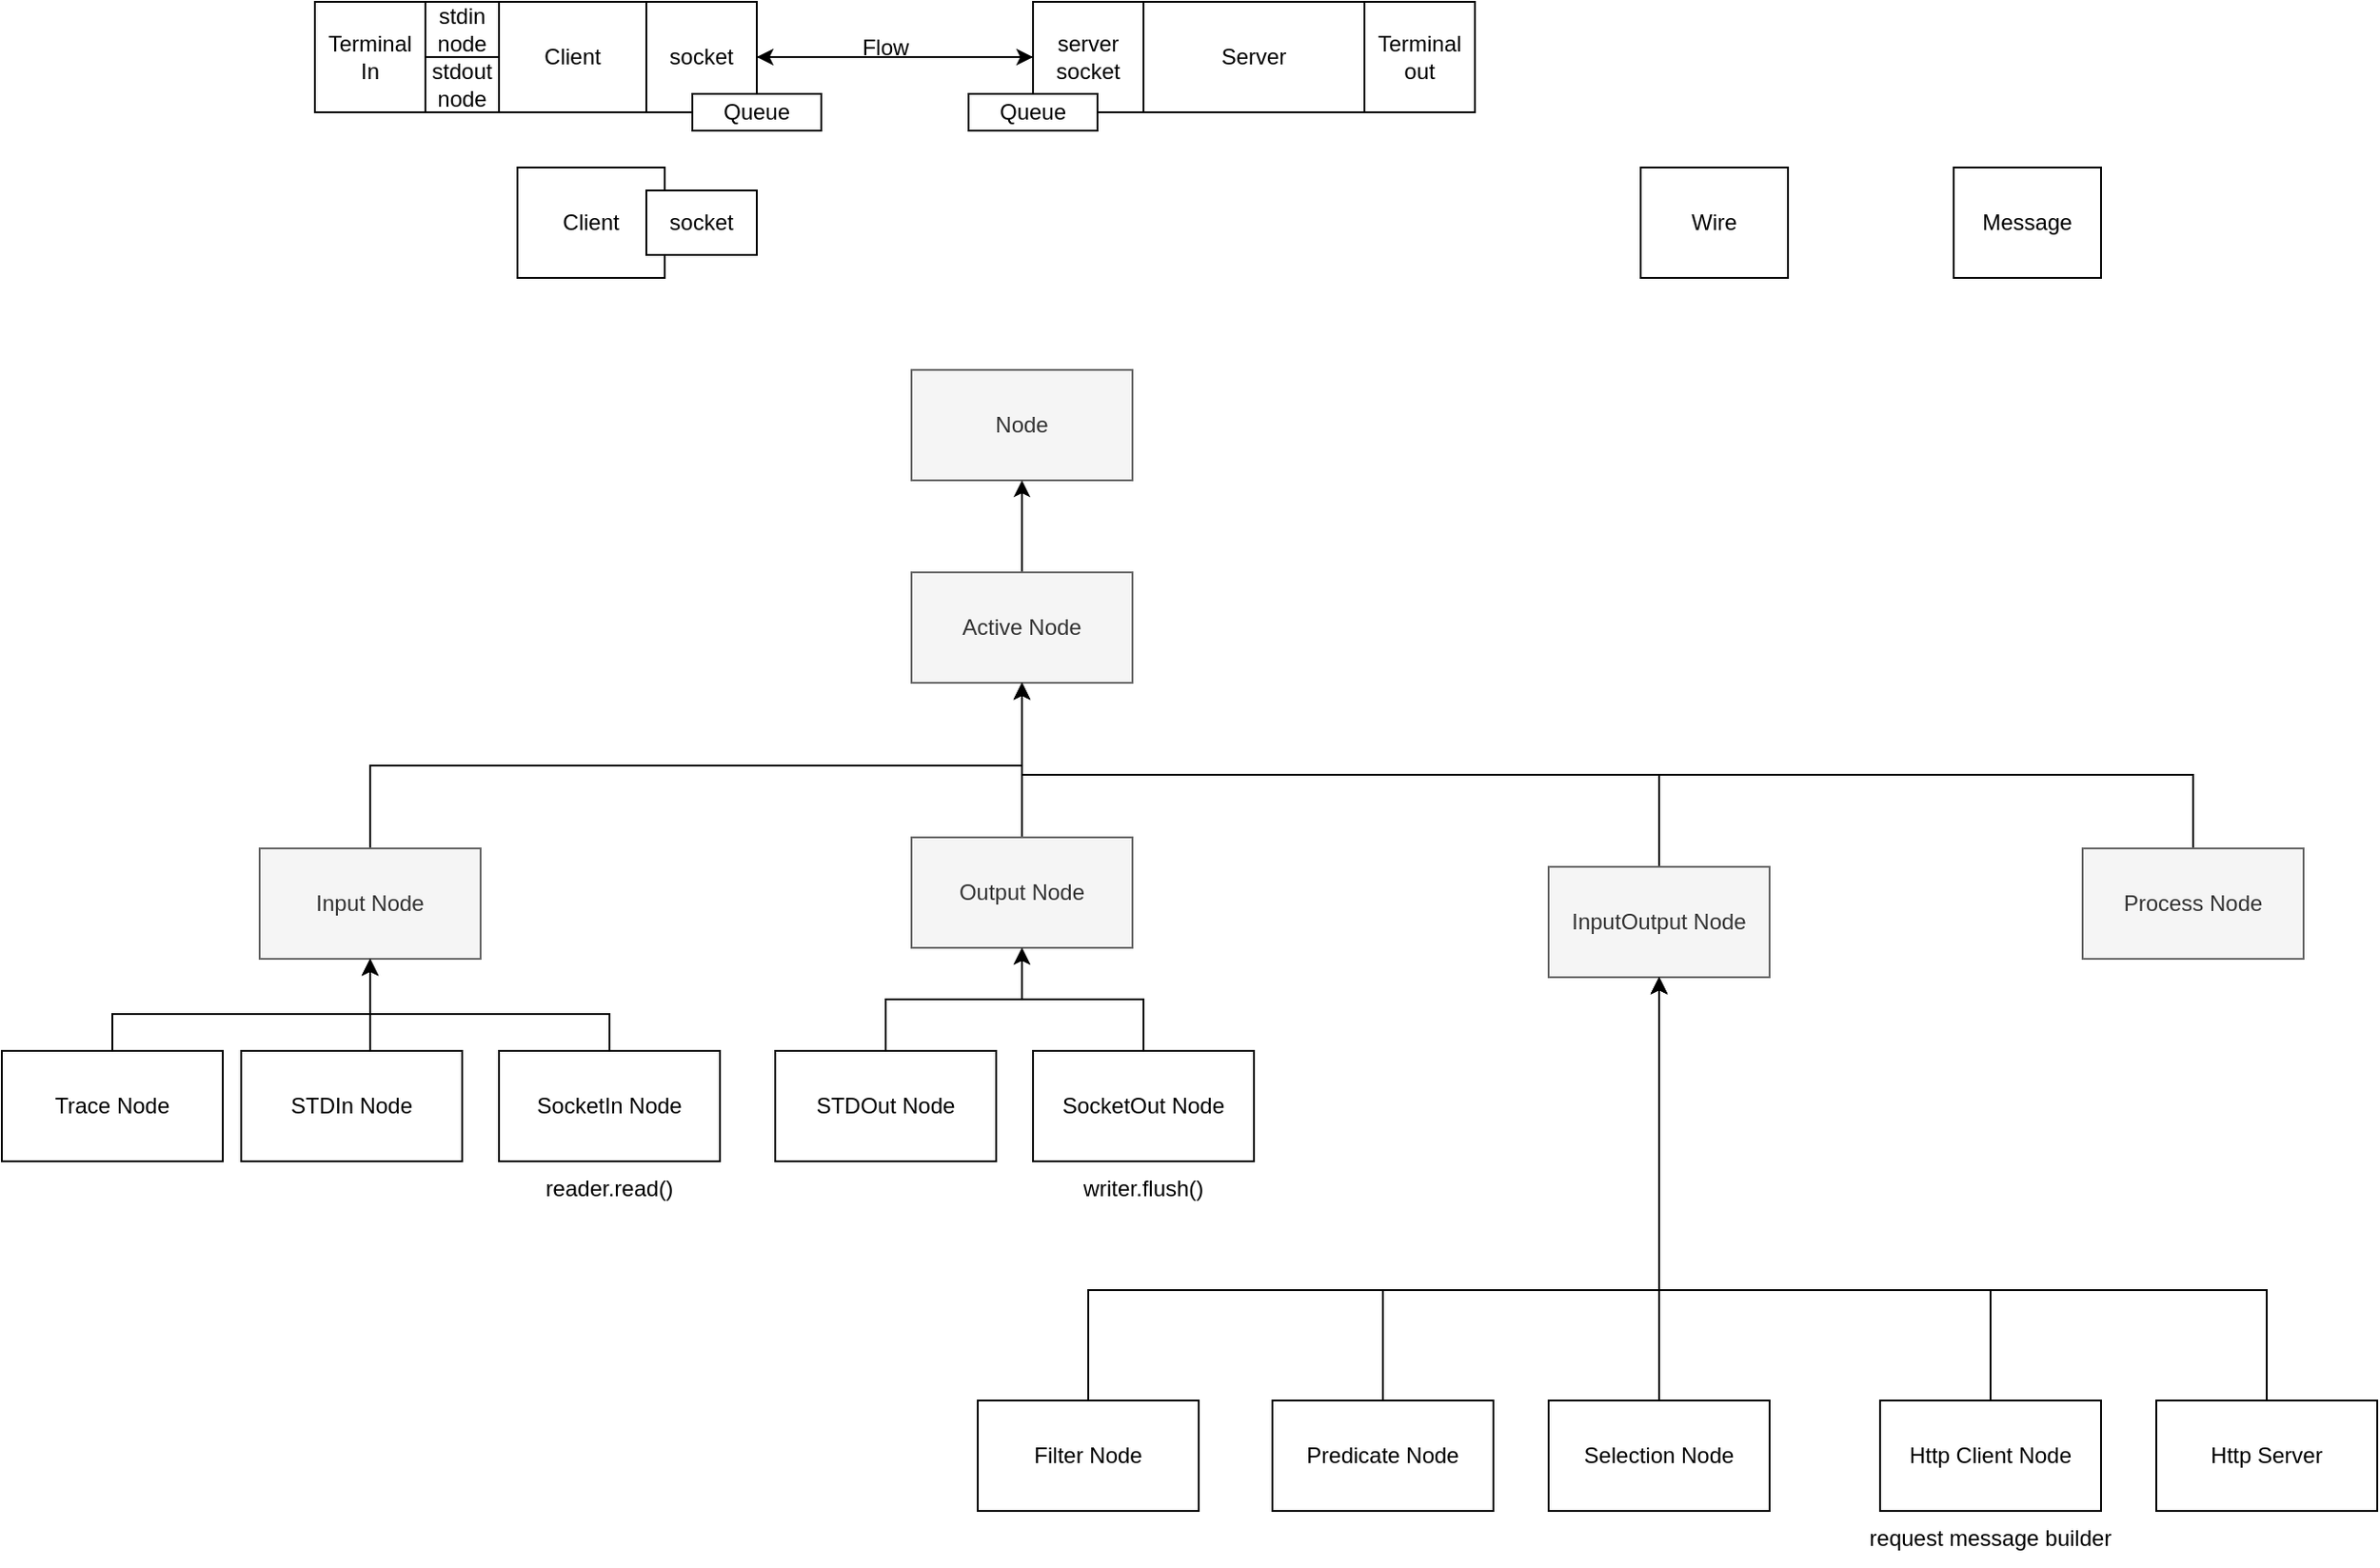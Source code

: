 <mxfile version="22.0.4" type="github">
  <diagram name="페이지-1" id="HDxFREO_OPp5HufmHN-d">
    <mxGraphModel dx="2155" dy="865" grid="1" gridSize="10" guides="1" tooltips="1" connect="1" arrows="1" fold="1" page="1" pageScale="1" pageWidth="827" pageHeight="1169" math="0" shadow="0">
      <root>
        <mxCell id="0" />
        <mxCell id="1" parent="0" />
        <mxCell id="DJnasuDHOr4qNgyVxcK3-1" value="Server" style="rounded=0;whiteSpace=wrap;html=1;" parent="1" vertex="1">
          <mxGeometry x="480" y="70" width="120" height="60" as="geometry" />
        </mxCell>
        <mxCell id="DJnasuDHOr4qNgyVxcK3-2" value="Node" style="rounded=0;whiteSpace=wrap;html=1;fillColor=#f5f5f5;fontColor=#333333;strokeColor=#666666;" parent="1" vertex="1">
          <mxGeometry x="354" y="270" width="120" height="60" as="geometry" />
        </mxCell>
        <mxCell id="DJnasuDHOr4qNgyVxcK3-14" style="edgeStyle=orthogonalEdgeStyle;rounded=0;orthogonalLoop=1;jettySize=auto;html=1;entryX=0.5;entryY=1;entryDx=0;entryDy=0;" parent="1" source="DJnasuDHOr4qNgyVxcK3-3" target="DJnasuDHOr4qNgyVxcK3-2" edge="1">
          <mxGeometry relative="1" as="geometry" />
        </mxCell>
        <mxCell id="DJnasuDHOr4qNgyVxcK3-3" value="Active Node" style="rounded=0;whiteSpace=wrap;html=1;fillColor=#f5f5f5;fontColor=#333333;strokeColor=#666666;" parent="1" vertex="1">
          <mxGeometry x="354" y="380" width="120" height="60" as="geometry" />
        </mxCell>
        <mxCell id="_9afm1GwE0WPz4cdE3SL-2" style="edgeStyle=orthogonalEdgeStyle;rounded=0;orthogonalLoop=1;jettySize=auto;html=1;exitX=0.5;exitY=0;exitDx=0;exitDy=0;entryX=0.5;entryY=1;entryDx=0;entryDy=0;" parent="1" source="DJnasuDHOr4qNgyVxcK3-4" target="DJnasuDHOr4qNgyVxcK3-3" edge="1">
          <mxGeometry relative="1" as="geometry" />
        </mxCell>
        <mxCell id="DJnasuDHOr4qNgyVxcK3-4" value="Input Node" style="rounded=0;whiteSpace=wrap;html=1;fillColor=#f5f5f5;fontColor=#333333;strokeColor=#666666;" parent="1" vertex="1">
          <mxGeometry y="530" width="120" height="60" as="geometry" />
        </mxCell>
        <mxCell id="_9afm1GwE0WPz4cdE3SL-3" style="edgeStyle=orthogonalEdgeStyle;rounded=0;orthogonalLoop=1;jettySize=auto;html=1;exitX=0.5;exitY=0;exitDx=0;exitDy=0;" parent="1" source="DJnasuDHOr4qNgyVxcK3-5" target="DJnasuDHOr4qNgyVxcK3-3" edge="1">
          <mxGeometry relative="1" as="geometry" />
        </mxCell>
        <mxCell id="DJnasuDHOr4qNgyVxcK3-5" value="Output Node" style="rounded=0;whiteSpace=wrap;html=1;fillColor=#f5f5f5;fontColor=#333333;strokeColor=#666666;" parent="1" vertex="1">
          <mxGeometry x="354" y="524" width="120" height="60" as="geometry" />
        </mxCell>
        <mxCell id="_9afm1GwE0WPz4cdE3SL-5" style="edgeStyle=orthogonalEdgeStyle;rounded=0;orthogonalLoop=1;jettySize=auto;html=1;exitX=0.5;exitY=0;exitDx=0;exitDy=0;" parent="1" source="DJnasuDHOr4qNgyVxcK3-6" target="DJnasuDHOr4qNgyVxcK3-3" edge="1">
          <mxGeometry relative="1" as="geometry">
            <Array as="points">
              <mxPoint x="1050" y="490" />
              <mxPoint x="414" y="490" />
            </Array>
          </mxGeometry>
        </mxCell>
        <mxCell id="DJnasuDHOr4qNgyVxcK3-6" value="Process Node" style="rounded=0;whiteSpace=wrap;html=1;fillColor=#f5f5f5;fontColor=#333333;strokeColor=#666666;" parent="1" vertex="1">
          <mxGeometry x="990" y="530" width="120" height="60" as="geometry" />
        </mxCell>
        <mxCell id="BAWsP3CoqttX7D4WCgfm-10" style="edgeStyle=orthogonalEdgeStyle;rounded=0;orthogonalLoop=1;jettySize=auto;html=1;entryX=0.5;entryY=1;entryDx=0;entryDy=0;exitX=0.5;exitY=0;exitDx=0;exitDy=0;" edge="1" parent="1" source="DJnasuDHOr4qNgyVxcK3-7" target="DJnasuDHOr4qNgyVxcK3-4">
          <mxGeometry relative="1" as="geometry">
            <Array as="points">
              <mxPoint x="-80" y="620" />
              <mxPoint x="60" y="620" />
            </Array>
          </mxGeometry>
        </mxCell>
        <mxCell id="DJnasuDHOr4qNgyVxcK3-7" value="Trace Node" style="rounded=0;whiteSpace=wrap;html=1;" parent="1" vertex="1">
          <mxGeometry x="-140" y="640" width="120" height="60" as="geometry" />
        </mxCell>
        <mxCell id="DJnasuDHOr4qNgyVxcK3-15" value="Client" style="rounded=0;whiteSpace=wrap;html=1;" parent="1" vertex="1">
          <mxGeometry x="130" y="70" width="80" height="60" as="geometry" />
        </mxCell>
        <mxCell id="DJnasuDHOr4qNgyVxcK3-19" style="edgeStyle=orthogonalEdgeStyle;rounded=0;orthogonalLoop=1;jettySize=auto;html=1;entryX=0;entryY=0.5;entryDx=0;entryDy=0;" parent="1" source="DJnasuDHOr4qNgyVxcK3-16" target="DJnasuDHOr4qNgyVxcK3-18" edge="1">
          <mxGeometry relative="1" as="geometry" />
        </mxCell>
        <mxCell id="DJnasuDHOr4qNgyVxcK3-16" value="socket" style="rounded=0;whiteSpace=wrap;html=1;" parent="1" vertex="1">
          <mxGeometry x="210" y="70" width="60" height="60" as="geometry" />
        </mxCell>
        <mxCell id="DJnasuDHOr4qNgyVxcK3-17" value="Terminal In" style="rounded=0;whiteSpace=wrap;html=1;" parent="1" vertex="1">
          <mxGeometry x="30" y="70" width="60" height="60" as="geometry" />
        </mxCell>
        <mxCell id="DJnasuDHOr4qNgyVxcK3-20" style="edgeStyle=orthogonalEdgeStyle;rounded=0;orthogonalLoop=1;jettySize=auto;html=1;entryX=1;entryY=0.5;entryDx=0;entryDy=0;" parent="1" source="DJnasuDHOr4qNgyVxcK3-18" target="DJnasuDHOr4qNgyVxcK3-16" edge="1">
          <mxGeometry relative="1" as="geometry" />
        </mxCell>
        <mxCell id="DJnasuDHOr4qNgyVxcK3-18" value="server socket" style="rounded=0;whiteSpace=wrap;html=1;" parent="1" vertex="1">
          <mxGeometry x="420" y="70" width="60" height="60" as="geometry" />
        </mxCell>
        <mxCell id="DJnasuDHOr4qNgyVxcK3-21" value="Terminal out" style="rounded=0;whiteSpace=wrap;html=1;" parent="1" vertex="1">
          <mxGeometry x="600" y="70" width="60" height="60" as="geometry" />
        </mxCell>
        <mxCell id="DJnasuDHOr4qNgyVxcK3-22" value="stdin node" style="rounded=0;whiteSpace=wrap;html=1;" parent="1" vertex="1">
          <mxGeometry x="90" y="70" width="40" height="30" as="geometry" />
        </mxCell>
        <mxCell id="DJnasuDHOr4qNgyVxcK3-27" value="Flow" style="text;html=1;strokeColor=none;fillColor=none;align=center;verticalAlign=middle;whiteSpace=wrap;rounded=0;" parent="1" vertex="1">
          <mxGeometry x="310" y="90" width="60" height="10" as="geometry" />
        </mxCell>
        <mxCell id="DJnasuDHOr4qNgyVxcK3-29" value="Queue" style="rounded=0;whiteSpace=wrap;html=1;" parent="1" vertex="1">
          <mxGeometry x="235" y="120" width="70" height="20" as="geometry" />
        </mxCell>
        <mxCell id="DJnasuDHOr4qNgyVxcK3-30" value="Queue" style="rounded=0;whiteSpace=wrap;html=1;" parent="1" vertex="1">
          <mxGeometry x="385" y="120" width="70" height="20" as="geometry" />
        </mxCell>
        <mxCell id="DJnasuDHOr4qNgyVxcK3-31" value="Client" style="rounded=0;whiteSpace=wrap;html=1;" parent="1" vertex="1">
          <mxGeometry x="140" y="160" width="80" height="60" as="geometry" />
        </mxCell>
        <mxCell id="DJnasuDHOr4qNgyVxcK3-23" value="stdout node" style="rounded=0;whiteSpace=wrap;html=1;" parent="1" vertex="1">
          <mxGeometry x="90" y="100" width="40" height="30" as="geometry" />
        </mxCell>
        <mxCell id="DJnasuDHOr4qNgyVxcK3-32" value="socket" style="rounded=0;whiteSpace=wrap;html=1;" parent="1" vertex="1">
          <mxGeometry x="210" y="172.5" width="60" height="35" as="geometry" />
        </mxCell>
        <mxCell id="_9afm1GwE0WPz4cdE3SL-4" style="edgeStyle=orthogonalEdgeStyle;rounded=0;orthogonalLoop=1;jettySize=auto;html=1;exitX=0.5;exitY=0;exitDx=0;exitDy=0;" parent="1" source="_9afm1GwE0WPz4cdE3SL-1" target="DJnasuDHOr4qNgyVxcK3-3" edge="1">
          <mxGeometry relative="1" as="geometry" />
        </mxCell>
        <mxCell id="_9afm1GwE0WPz4cdE3SL-1" value="InputOutput Node" style="rounded=0;whiteSpace=wrap;html=1;fillColor=#f5f5f5;fontColor=#333333;strokeColor=#666666;" parent="1" vertex="1">
          <mxGeometry x="700" y="540" width="120" height="60" as="geometry" />
        </mxCell>
        <mxCell id="_9afm1GwE0WPz4cdE3SL-13" style="edgeStyle=orthogonalEdgeStyle;rounded=0;orthogonalLoop=1;jettySize=auto;html=1;exitX=0.5;exitY=0;exitDx=0;exitDy=0;" parent="1" source="_9afm1GwE0WPz4cdE3SL-7" target="DJnasuDHOr4qNgyVxcK3-4" edge="1">
          <mxGeometry relative="1" as="geometry">
            <Array as="points">
              <mxPoint x="60" y="640" />
            </Array>
          </mxGeometry>
        </mxCell>
        <mxCell id="_9afm1GwE0WPz4cdE3SL-7" value="STDIn Node" style="rounded=0;whiteSpace=wrap;html=1;" parent="1" vertex="1">
          <mxGeometry x="-10" y="640" width="120" height="60" as="geometry" />
        </mxCell>
        <mxCell id="_9afm1GwE0WPz4cdE3SL-8" value="Message" style="rounded=0;whiteSpace=wrap;html=1;" parent="1" vertex="1">
          <mxGeometry x="920" y="160" width="80" height="60" as="geometry" />
        </mxCell>
        <mxCell id="_9afm1GwE0WPz4cdE3SL-9" value="Wire" style="rounded=0;whiteSpace=wrap;html=1;" parent="1" vertex="1">
          <mxGeometry x="750" y="160" width="80" height="60" as="geometry" />
        </mxCell>
        <mxCell id="_9afm1GwE0WPz4cdE3SL-15" style="edgeStyle=orthogonalEdgeStyle;rounded=0;orthogonalLoop=1;jettySize=auto;html=1;exitX=0.5;exitY=0;exitDx=0;exitDy=0;" parent="1" source="_9afm1GwE0WPz4cdE3SL-10" target="DJnasuDHOr4qNgyVxcK3-5" edge="1">
          <mxGeometry relative="1" as="geometry" />
        </mxCell>
        <mxCell id="_9afm1GwE0WPz4cdE3SL-10" value="STDOut Node" style="rounded=0;whiteSpace=wrap;html=1;" parent="1" vertex="1">
          <mxGeometry x="280" y="640" width="120" height="60" as="geometry" />
        </mxCell>
        <mxCell id="_9afm1GwE0WPz4cdE3SL-14" style="edgeStyle=orthogonalEdgeStyle;rounded=0;orthogonalLoop=1;jettySize=auto;html=1;exitX=0.5;exitY=0;exitDx=0;exitDy=0;" parent="1" source="_9afm1GwE0WPz4cdE3SL-11" target="DJnasuDHOr4qNgyVxcK3-4" edge="1">
          <mxGeometry relative="1" as="geometry">
            <Array as="points">
              <mxPoint x="190" y="620" />
              <mxPoint x="60" y="620" />
            </Array>
          </mxGeometry>
        </mxCell>
        <mxCell id="_9afm1GwE0WPz4cdE3SL-11" value="SocketIn Node" style="rounded=0;whiteSpace=wrap;html=1;" parent="1" vertex="1">
          <mxGeometry x="130" y="640" width="120" height="60" as="geometry" />
        </mxCell>
        <mxCell id="_9afm1GwE0WPz4cdE3SL-16" style="edgeStyle=orthogonalEdgeStyle;rounded=0;orthogonalLoop=1;jettySize=auto;html=1;exitX=0.5;exitY=0;exitDx=0;exitDy=0;" parent="1" source="_9afm1GwE0WPz4cdE3SL-12" target="DJnasuDHOr4qNgyVxcK3-5" edge="1">
          <mxGeometry relative="1" as="geometry" />
        </mxCell>
        <mxCell id="_9afm1GwE0WPz4cdE3SL-12" value="SocketOut Node" style="rounded=0;whiteSpace=wrap;html=1;" parent="1" vertex="1">
          <mxGeometry x="420" y="640" width="120" height="60" as="geometry" />
        </mxCell>
        <mxCell id="BAWsP3CoqttX7D4WCgfm-14" style="edgeStyle=orthogonalEdgeStyle;rounded=0;orthogonalLoop=1;jettySize=auto;html=1;exitX=0.5;exitY=0;exitDx=0;exitDy=0;entryX=0.5;entryY=1;entryDx=0;entryDy=0;" edge="1" parent="1" source="_9afm1GwE0WPz4cdE3SL-17" target="_9afm1GwE0WPz4cdE3SL-1">
          <mxGeometry relative="1" as="geometry">
            <Array as="points">
              <mxPoint x="450" y="770" />
              <mxPoint x="760" y="770" />
            </Array>
          </mxGeometry>
        </mxCell>
        <mxCell id="_9afm1GwE0WPz4cdE3SL-17" value="Filter Node" style="rounded=0;whiteSpace=wrap;html=1;" parent="1" vertex="1">
          <mxGeometry x="390" y="830" width="120" height="60" as="geometry" />
        </mxCell>
        <mxCell id="BAWsP3CoqttX7D4WCgfm-13" style="edgeStyle=orthogonalEdgeStyle;rounded=0;orthogonalLoop=1;jettySize=auto;html=1;exitX=0.5;exitY=0;exitDx=0;exitDy=0;entryX=0.5;entryY=1;entryDx=0;entryDy=0;" edge="1" parent="1" source="_9afm1GwE0WPz4cdE3SL-18" target="_9afm1GwE0WPz4cdE3SL-1">
          <mxGeometry relative="1" as="geometry">
            <Array as="points">
              <mxPoint x="610" y="770" />
              <mxPoint x="760" y="770" />
            </Array>
          </mxGeometry>
        </mxCell>
        <mxCell id="_9afm1GwE0WPz4cdE3SL-18" value="Predicate Node" style="rounded=0;whiteSpace=wrap;html=1;" parent="1" vertex="1">
          <mxGeometry x="550" y="830" width="120" height="60" as="geometry" />
        </mxCell>
        <mxCell id="BAWsP3CoqttX7D4WCgfm-12" style="edgeStyle=orthogonalEdgeStyle;rounded=0;orthogonalLoop=1;jettySize=auto;html=1;exitX=0.5;exitY=0;exitDx=0;exitDy=0;entryX=0.5;entryY=1;entryDx=0;entryDy=0;" edge="1" parent="1" source="_9afm1GwE0WPz4cdE3SL-19" target="_9afm1GwE0WPz4cdE3SL-1">
          <mxGeometry relative="1" as="geometry" />
        </mxCell>
        <mxCell id="_9afm1GwE0WPz4cdE3SL-19" value="Selection Node" style="rounded=0;whiteSpace=wrap;html=1;" parent="1" vertex="1">
          <mxGeometry x="700" y="830" width="120" height="60" as="geometry" />
        </mxCell>
        <mxCell id="BAWsP3CoqttX7D4WCgfm-3" style="edgeStyle=orthogonalEdgeStyle;rounded=0;orthogonalLoop=1;jettySize=auto;html=1;entryX=0.5;entryY=1;entryDx=0;entryDy=0;" edge="1" parent="1" source="BAWsP3CoqttX7D4WCgfm-2" target="_9afm1GwE0WPz4cdE3SL-1">
          <mxGeometry relative="1" as="geometry">
            <Array as="points">
              <mxPoint x="940" y="770" />
              <mxPoint x="760" y="770" />
            </Array>
          </mxGeometry>
        </mxCell>
        <mxCell id="BAWsP3CoqttX7D4WCgfm-2" value="Http Client Node" style="rounded=0;whiteSpace=wrap;html=1;" vertex="1" parent="1">
          <mxGeometry x="880" y="830" width="120" height="60" as="geometry" />
        </mxCell>
        <mxCell id="BAWsP3CoqttX7D4WCgfm-11" style="edgeStyle=orthogonalEdgeStyle;rounded=0;orthogonalLoop=1;jettySize=auto;html=1;exitX=0.5;exitY=0;exitDx=0;exitDy=0;entryX=0.5;entryY=1;entryDx=0;entryDy=0;" edge="1" parent="1" source="BAWsP3CoqttX7D4WCgfm-4" target="_9afm1GwE0WPz4cdE3SL-1">
          <mxGeometry relative="1" as="geometry">
            <Array as="points">
              <mxPoint x="1090" y="770" />
              <mxPoint x="760" y="770" />
            </Array>
          </mxGeometry>
        </mxCell>
        <mxCell id="BAWsP3CoqttX7D4WCgfm-4" value="Http Server" style="rounded=0;whiteSpace=wrap;html=1;" vertex="1" parent="1">
          <mxGeometry x="1030" y="830" width="120" height="60" as="geometry" />
        </mxCell>
        <mxCell id="BAWsP3CoqttX7D4WCgfm-6" value="writer.flush()" style="text;html=1;strokeColor=none;fillColor=none;align=center;verticalAlign=middle;whiteSpace=wrap;rounded=0;" vertex="1" parent="1">
          <mxGeometry x="450" y="700" width="60" height="30" as="geometry" />
        </mxCell>
        <mxCell id="BAWsP3CoqttX7D4WCgfm-7" value="reader.read()" style="text;html=1;strokeColor=none;fillColor=none;align=center;verticalAlign=middle;whiteSpace=wrap;rounded=0;" vertex="1" parent="1">
          <mxGeometry x="160" y="700" width="60" height="30" as="geometry" />
        </mxCell>
        <mxCell id="BAWsP3CoqttX7D4WCgfm-8" value="request message builder" style="text;html=1;strokeColor=none;fillColor=none;align=center;verticalAlign=middle;whiteSpace=wrap;rounded=0;" vertex="1" parent="1">
          <mxGeometry x="870" y="890" width="140" height="30" as="geometry" />
        </mxCell>
      </root>
    </mxGraphModel>
  </diagram>
</mxfile>
